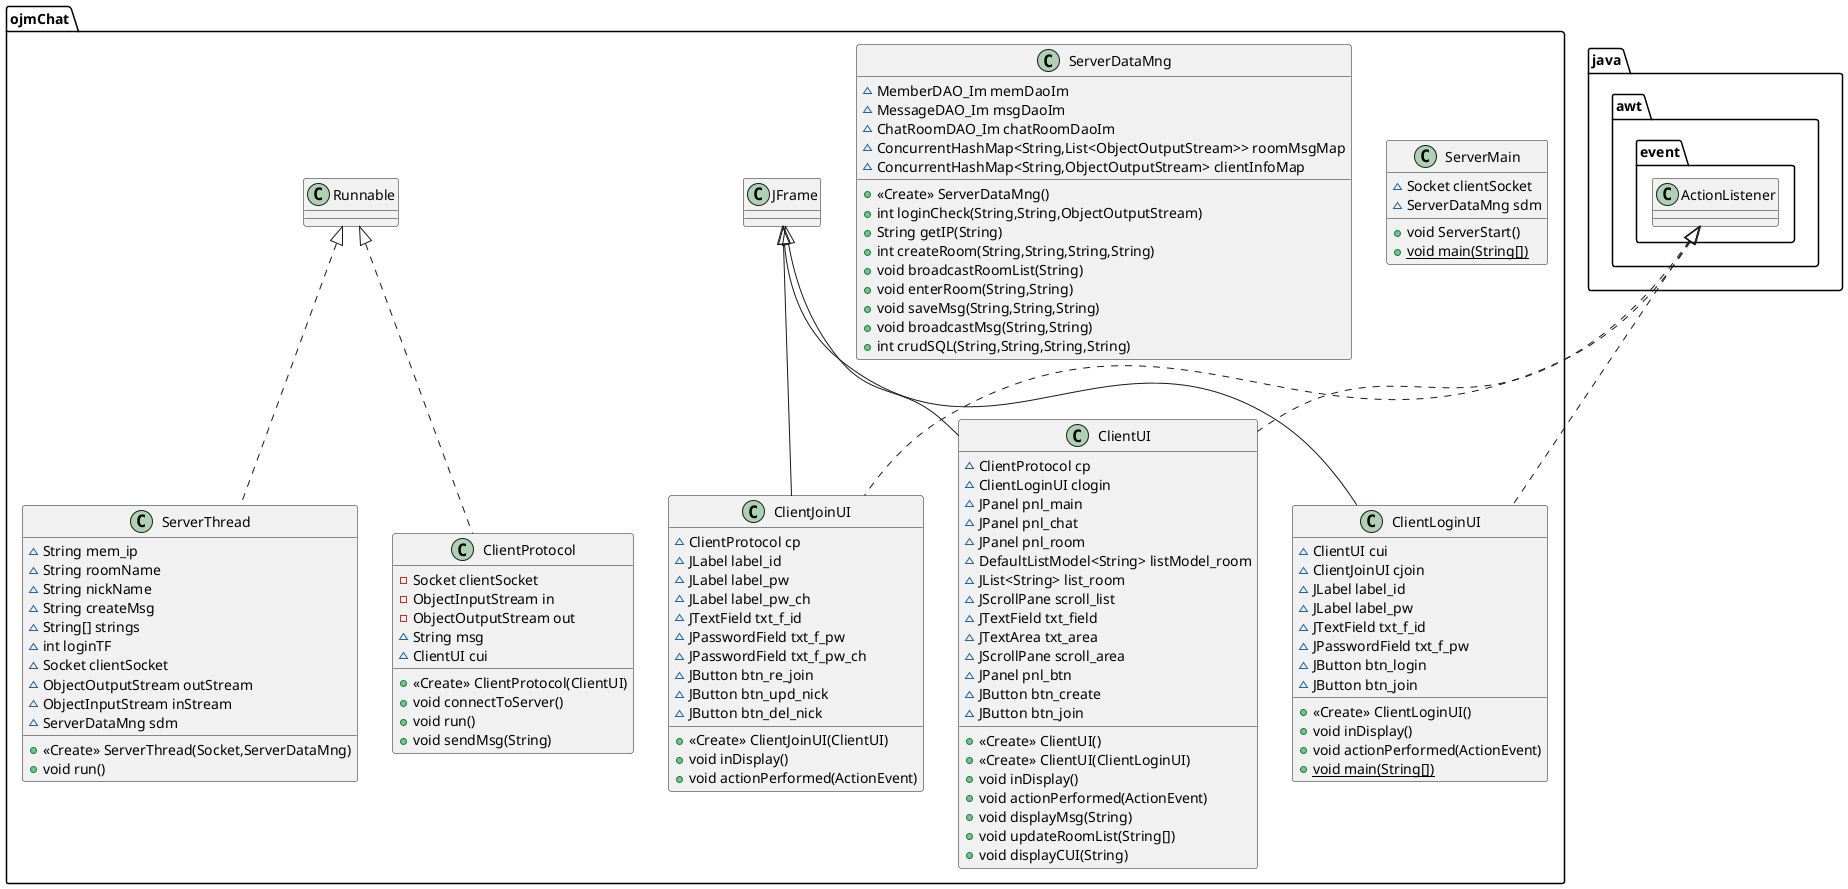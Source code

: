 @startuml
class ojmChat.ClientLoginUI {
~ ClientUI cui
~ ClientJoinUI cjoin
~ JLabel label_id
~ JLabel label_pw
~ JTextField txt_f_id
~ JPasswordField txt_f_pw
~ JButton btn_login
~ JButton btn_join
+ <<Create>> ClientLoginUI()
+ void inDisplay()
+ void actionPerformed(ActionEvent)
+ {static} void main(String[])
}


class ojmChat.ServerThread {
~ String mem_ip
~ String roomName
~ String nickName
~ String createMsg
~ String[] strings
~ int loginTF
~ Socket clientSocket
~ ObjectOutputStream outStream
~ ObjectInputStream inStream
~ ServerDataMng sdm
+ <<Create>> ServerThread(Socket,ServerDataMng)
+ void run()
}


class ojmChat.ClientProtocol {
- Socket clientSocket
- ObjectInputStream in
- ObjectOutputStream out
~ String msg
~ ClientUI cui
+ <<Create>> ClientProtocol(ClientUI)
+ void connectToServer()
+ void run()
+ void sendMsg(String)
}


class ojmChat.ServerMain {
~ Socket clientSocket
~ ServerDataMng sdm
+ void ServerStart()
+ {static} void main(String[])
}


class ojmChat.ClientJoinUI {
~ ClientProtocol cp
~ JLabel label_id
~ JLabel label_pw
~ JLabel label_pw_ch
~ JTextField txt_f_id
~ JPasswordField txt_f_pw
~ JPasswordField txt_f_pw_ch
~ JButton btn_re_join
~ JButton btn_upd_nick
~ JButton btn_del_nick
+ <<Create>> ClientJoinUI(ClientUI)
+ void inDisplay()
+ void actionPerformed(ActionEvent)
}


class ojmChat.ServerDataMng {
~ MemberDAO_Im memDaoIm
~ MessageDAO_Im msgDaoIm
~ ChatRoomDAO_Im chatRoomDaoIm
~ ConcurrentHashMap<String,List<ObjectOutputStream>> roomMsgMap
~ ConcurrentHashMap<String,ObjectOutputStream> clientInfoMap
+ <<Create>> ServerDataMng()
+ int loginCheck(String,String,ObjectOutputStream)
+ String getIP(String)
+ int createRoom(String,String,String,String)
+ void broadcastRoomList(String)
+ void enterRoom(String,String)
+ void saveMsg(String,String,String)
+ void broadcastMsg(String,String)
+ int crudSQL(String,String,String,String)
}


class ojmChat.ClientUI {
~ ClientProtocol cp
~ ClientLoginUI clogin
~ JPanel pnl_main
~ JPanel pnl_chat
~ JPanel pnl_room
~ DefaultListModel<String> listModel_room
~ JList<String> list_room
~ JScrollPane scroll_list
~ JTextField txt_field
~ JTextArea txt_area
~ JScrollPane scroll_area
~ JPanel pnl_btn
~ JButton btn_create
~ JButton btn_join
+ <<Create>> ClientUI()
+ <<Create>> ClientUI(ClientLoginUI)
+ void inDisplay()
+ void actionPerformed(ActionEvent)
+ void displayMsg(String)
+ void updateRoomList(String[])
+ void displayCUI(String)
}




java.awt.event.ActionListener <|.. ojmChat.ClientLoginUI
ojmChat.JFrame <|-- ojmChat.ClientLoginUI
ojmChat.Runnable <|.. ojmChat.ServerThread
ojmChat.Runnable <|.. ojmChat.ClientProtocol
java.awt.event.ActionListener <|.. ojmChat.ClientJoinUI
ojmChat.JFrame <|-- ojmChat.ClientJoinUI
java.awt.event.ActionListener <|.. ojmChat.ClientUI
ojmChat.JFrame <|-- ojmChat.ClientUI
@enduml
